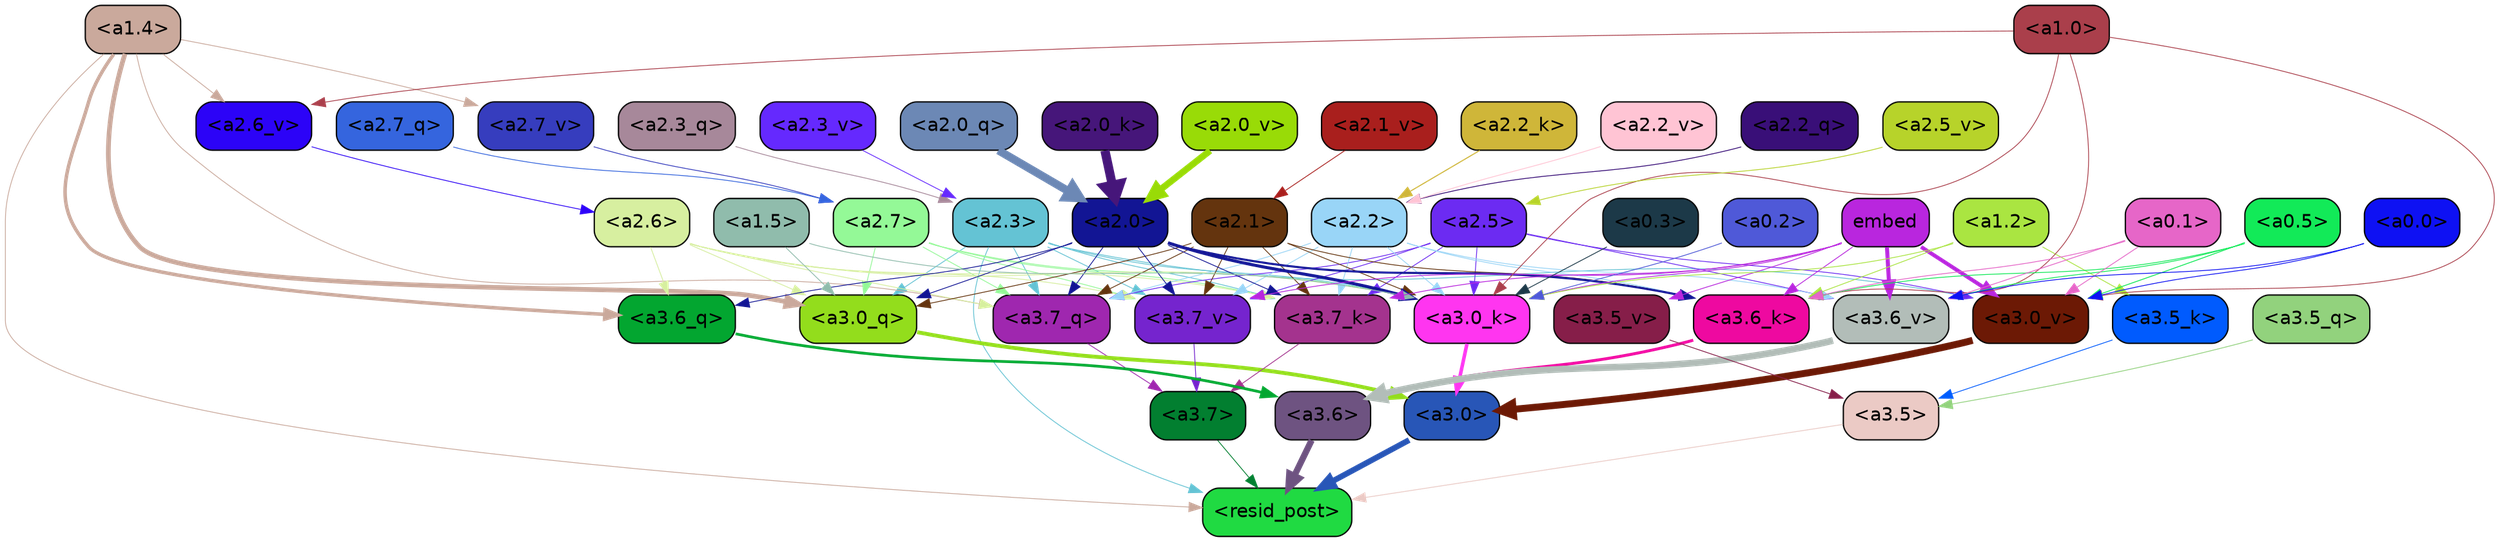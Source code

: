 strict digraph "" {
	graph [bgcolor=transparent,
		layout=dot,
		overlap=false,
		splines=true
	];
	"<a3.7>"	[color=black,
		fillcolor="#027f30",
		fontname=Helvetica,
		shape=box,
		style="filled, rounded"];
	"<resid_post>"	[color=black,
		fillcolor="#20da42",
		fontname=Helvetica,
		shape=box,
		style="filled, rounded"];
	"<a3.7>" -> "<resid_post>"	[color="#027f30",
		penwidth=0.6];
	"<a3.6>"	[color=black,
		fillcolor="#6e5381",
		fontname=Helvetica,
		shape=box,
		style="filled, rounded"];
	"<a3.6>" -> "<resid_post>"	[color="#6e5381",
		penwidth=4.6696330308914185];
	"<a3.5>"	[color=black,
		fillcolor="#ebcac5",
		fontname=Helvetica,
		shape=box,
		style="filled, rounded"];
	"<a3.5>" -> "<resid_post>"	[color="#ebcac5",
		penwidth=0.6];
	"<a3.0>"	[color=black,
		fillcolor="#2856b7",
		fontname=Helvetica,
		shape=box,
		style="filled, rounded"];
	"<a3.0>" -> "<resid_post>"	[color="#2856b7",
		penwidth=4.282557368278503];
	"<a2.3>"	[color=black,
		fillcolor="#64c3d4",
		fontname=Helvetica,
		shape=box,
		style="filled, rounded"];
	"<a2.3>" -> "<resid_post>"	[color="#64c3d4",
		penwidth=0.6];
	"<a3.7_q>"	[color=black,
		fillcolor="#9f27af",
		fontname=Helvetica,
		shape=box,
		style="filled, rounded"];
	"<a2.3>" -> "<a3.7_q>"	[color="#64c3d4",
		penwidth=0.6];
	"<a3.0_q>"	[color=black,
		fillcolor="#93dd1c",
		fontname=Helvetica,
		shape=box,
		style="filled, rounded"];
	"<a2.3>" -> "<a3.0_q>"	[color="#64c3d4",
		penwidth=0.6];
	"<a3.7_k>"	[color=black,
		fillcolor="#a4338e",
		fontname=Helvetica,
		shape=box,
		style="filled, rounded"];
	"<a2.3>" -> "<a3.7_k>"	[color="#64c3d4",
		penwidth=0.6];
	"<a3.0_k>"	[color=black,
		fillcolor="#ff35f0",
		fontname=Helvetica,
		shape=box,
		style="filled, rounded"];
	"<a2.3>" -> "<a3.0_k>"	[color="#64c3d4",
		penwidth=0.6];
	"<a3.7_v>"	[color=black,
		fillcolor="#7524ce",
		fontname=Helvetica,
		shape=box,
		style="filled, rounded"];
	"<a2.3>" -> "<a3.7_v>"	[color="#64c3d4",
		penwidth=0.6];
	"<a3.0_v>"	[color=black,
		fillcolor="#6c1905",
		fontname=Helvetica,
		shape=box,
		style="filled, rounded"];
	"<a2.3>" -> "<a3.0_v>"	[color="#64c3d4",
		penwidth=0.6];
	"<a1.4>"	[color=black,
		fillcolor="#caa99c",
		fontname=Helvetica,
		shape=box,
		style="filled, rounded"];
	"<a1.4>" -> "<resid_post>"	[color="#caa99c",
		penwidth=0.6];
	"<a1.4>" -> "<a3.7_q>"	[color="#caa99c",
		penwidth=0.6];
	"<a3.6_q>"	[color=black,
		fillcolor="#03a630",
		fontname=Helvetica,
		shape=box,
		style="filled, rounded"];
	"<a1.4>" -> "<a3.6_q>"	[color="#caa99c",
		penwidth=2.6073555648326874];
	"<a1.4>" -> "<a3.0_q>"	[color="#caa99c",
		penwidth=3.4971605762839317];
	"<a2.7_v>"	[color=black,
		fillcolor="#363dbe",
		fontname=Helvetica,
		shape=box,
		style="filled, rounded"];
	"<a1.4>" -> "<a2.7_v>"	[color="#caa99c",
		penwidth=0.6];
	"<a2.6_v>"	[color=black,
		fillcolor="#2c03f7",
		fontname=Helvetica,
		shape=box,
		style="filled, rounded"];
	"<a1.4>" -> "<a2.6_v>"	[color="#caa99c",
		penwidth=0.6];
	"<a3.7_q>" -> "<a3.7>"	[color="#9f27af",
		penwidth=0.6];
	"<a3.6_q>" -> "<a3.6>"	[color="#03a630",
		penwidth=2.03758105635643];
	"<a3.5_q>"	[color=black,
		fillcolor="#92d27d",
		fontname=Helvetica,
		shape=box,
		style="filled, rounded"];
	"<a3.5_q>" -> "<a3.5>"	[color="#92d27d",
		penwidth=0.6];
	"<a3.0_q>" -> "<a3.0>"	[color="#93dd1c",
		penwidth=2.8638100624084473];
	"<a3.7_k>" -> "<a3.7>"	[color="#a4338e",
		penwidth=0.6];
	"<a3.6_k>"	[color=black,
		fillcolor="#ee09a0",
		fontname=Helvetica,
		shape=box,
		style="filled, rounded"];
	"<a3.6_k>" -> "<a3.6>"	[color="#ee09a0",
		penwidth=2.174198240041733];
	"<a3.5_k>"	[color=black,
		fillcolor="#005bfe",
		fontname=Helvetica,
		shape=box,
		style="filled, rounded"];
	"<a3.5_k>" -> "<a3.5>"	[color="#005bfe",
		penwidth=0.6];
	"<a3.0_k>" -> "<a3.0>"	[color="#ff35f0",
		penwidth=2.6274144649505615];
	"<a3.7_v>" -> "<a3.7>"	[color="#7524ce",
		penwidth=0.6];
	"<a3.6_v>"	[color=black,
		fillcolor="#b2bdb8",
		fontname=Helvetica,
		shape=box,
		style="filled, rounded"];
	"<a3.6_v>" -> "<a3.6>"	[color="#b2bdb8",
		penwidth=5.002329230308533];
	"<a3.5_v>"	[color=black,
		fillcolor="#861e49",
		fontname=Helvetica,
		shape=box,
		style="filled, rounded"];
	"<a3.5_v>" -> "<a3.5>"	[color="#861e49",
		penwidth=0.6];
	"<a3.0_v>" -> "<a3.0>"	[color="#6c1905",
		penwidth=5.188832879066467];
	"<a2.7>"	[color=black,
		fillcolor="#94f997",
		fontname=Helvetica,
		shape=box,
		style="filled, rounded"];
	"<a2.7>" -> "<a3.7_q>"	[color="#94f997",
		penwidth=0.6];
	"<a2.7>" -> "<a3.0_q>"	[color="#94f997",
		penwidth=0.6];
	"<a2.7>" -> "<a3.7_k>"	[color="#94f997",
		penwidth=0.6];
	"<a2.7>" -> "<a3.0_k>"	[color="#94f997",
		penwidth=0.6];
	"<a2.7>" -> "<a3.7_v>"	[color="#94f997",
		penwidth=0.6];
	"<a2.6>"	[color=black,
		fillcolor="#d7efa0",
		fontname=Helvetica,
		shape=box,
		style="filled, rounded"];
	"<a2.6>" -> "<a3.7_q>"	[color="#d7efa0",
		penwidth=0.6];
	"<a2.6>" -> "<a3.6_q>"	[color="#d7efa0",
		penwidth=0.6];
	"<a2.6>" -> "<a3.0_q>"	[color="#d7efa0",
		penwidth=0.6];
	"<a2.6>" -> "<a3.7_k>"	[color="#d7efa0",
		penwidth=0.6];
	"<a2.6>" -> "<a3.0_k>"	[color="#d7efa0",
		penwidth=0.6];
	"<a2.6>" -> "<a3.7_v>"	[color="#d7efa0",
		penwidth=0.6];
	"<a2.5>"	[color=black,
		fillcolor="#6c2bf2",
		fontname=Helvetica,
		shape=box,
		style="filled, rounded"];
	"<a2.5>" -> "<a3.7_q>"	[color="#6c2bf2",
		penwidth=0.6];
	"<a2.5>" -> "<a3.7_k>"	[color="#6c2bf2",
		penwidth=0.6];
	"<a2.5>" -> "<a3.0_k>"	[color="#6c2bf2",
		penwidth=0.6];
	"<a2.5>" -> "<a3.7_v>"	[color="#6c2bf2",
		penwidth=0.6];
	"<a2.5>" -> "<a3.6_v>"	[color="#6c2bf2",
		penwidth=0.6];
	"<a2.5>" -> "<a3.0_v>"	[color="#6c2bf2",
		penwidth=0.6];
	"<a2.2>"	[color=black,
		fillcolor="#99d5f7",
		fontname=Helvetica,
		shape=box,
		style="filled, rounded"];
	"<a2.2>" -> "<a3.7_q>"	[color="#99d5f7",
		penwidth=0.6];
	"<a2.2>" -> "<a3.7_k>"	[color="#99d5f7",
		penwidth=0.6];
	"<a2.2>" -> "<a3.6_k>"	[color="#99d5f7",
		penwidth=0.6];
	"<a2.2>" -> "<a3.0_k>"	[color="#99d5f7",
		penwidth=0.6];
	"<a2.2>" -> "<a3.7_v>"	[color="#99d5f7",
		penwidth=0.6];
	"<a2.2>" -> "<a3.6_v>"	[color="#99d5f7",
		penwidth=0.6];
	"<a2.1>"	[color=black,
		fillcolor="#64340e",
		fontname=Helvetica,
		shape=box,
		style="filled, rounded"];
	"<a2.1>" -> "<a3.7_q>"	[color="#64340e",
		penwidth=0.6];
	"<a2.1>" -> "<a3.0_q>"	[color="#64340e",
		penwidth=0.6];
	"<a2.1>" -> "<a3.7_k>"	[color="#64340e",
		penwidth=0.6];
	"<a2.1>" -> "<a3.6_k>"	[color="#64340e",
		penwidth=0.6];
	"<a2.1>" -> "<a3.0_k>"	[color="#64340e",
		penwidth=0.6];
	"<a2.1>" -> "<a3.7_v>"	[color="#64340e",
		penwidth=0.6];
	"<a2.0>"	[color=black,
		fillcolor="#121594",
		fontname=Helvetica,
		shape=box,
		style="filled, rounded"];
	"<a2.0>" -> "<a3.7_q>"	[color="#121594",
		penwidth=0.6];
	"<a2.0>" -> "<a3.6_q>"	[color="#121594",
		penwidth=0.6];
	"<a2.0>" -> "<a3.0_q>"	[color="#121594",
		penwidth=0.6];
	"<a2.0>" -> "<a3.7_k>"	[color="#121594",
		penwidth=0.6];
	"<a2.0>" -> "<a3.6_k>"	[color="#121594",
		penwidth=1.5568191409111023];
	"<a2.0>" -> "<a3.0_k>"	[color="#121594",
		penwidth=2.270527422428131];
	"<a2.0>" -> "<a3.7_v>"	[color="#121594",
		penwidth=0.6];
	"<a1.5>"	[color=black,
		fillcolor="#90bcac",
		fontname=Helvetica,
		shape=box,
		style="filled, rounded"];
	"<a1.5>" -> "<a3.0_q>"	[color="#90bcac",
		penwidth=0.6];
	"<a1.5>" -> "<a3.0_k>"	[color="#90bcac",
		penwidth=0.6];
	embed	[color=black,
		fillcolor="#b926de",
		fontname=Helvetica,
		shape=box,
		style="filled, rounded"];
	embed -> "<a3.7_k>"	[color="#b926de",
		penwidth=0.6];
	embed -> "<a3.6_k>"	[color="#b926de",
		penwidth=0.6];
	embed -> "<a3.0_k>"	[color="#b926de",
		penwidth=0.6];
	embed -> "<a3.7_v>"	[color="#b926de",
		penwidth=0.6];
	embed -> "<a3.6_v>"	[color="#b926de",
		penwidth=2.9588699340820312];
	embed -> "<a3.5_v>"	[color="#b926de",
		penwidth=0.6];
	embed -> "<a3.0_v>"	[color="#b926de",
		penwidth=2.8686431646347046];
	"<a1.2>"	[color=black,
		fillcolor="#aae541",
		fontname=Helvetica,
		shape=box,
		style="filled, rounded"];
	"<a1.2>" -> "<a3.6_k>"	[color="#aae541",
		penwidth=0.6];
	"<a1.2>" -> "<a3.5_k>"	[color="#aae541",
		penwidth=0.6];
	"<a1.2>" -> "<a3.0_k>"	[color="#aae541",
		penwidth=0.6];
	"<a1.0>"	[color=black,
		fillcolor="#aa3f4b",
		fontname=Helvetica,
		shape=box,
		style="filled, rounded"];
	"<a1.0>" -> "<a3.6_k>"	[color="#aa3f4b",
		penwidth=0.6];
	"<a1.0>" -> "<a3.0_k>"	[color="#aa3f4b",
		penwidth=0.6];
	"<a1.0>" -> "<a3.0_v>"	[color="#aa3f4b",
		penwidth=0.6];
	"<a1.0>" -> "<a2.6_v>"	[color="#aa3f4b",
		penwidth=0.6];
	"<a0.5>"	[color=black,
		fillcolor="#12ea58",
		fontname=Helvetica,
		shape=box,
		style="filled, rounded"];
	"<a0.5>" -> "<a3.6_k>"	[color="#12ea58",
		penwidth=0.6];
	"<a0.5>" -> "<a3.6_v>"	[color="#12ea58",
		penwidth=0.6];
	"<a0.5>" -> "<a3.0_v>"	[color="#12ea58",
		penwidth=0.6421224474906921];
	"<a0.1>"	[color=black,
		fillcolor="#e666c8",
		fontname=Helvetica,
		shape=box,
		style="filled, rounded"];
	"<a0.1>" -> "<a3.6_k>"	[color="#e666c8",
		penwidth=0.6];
	"<a0.1>" -> "<a3.6_v>"	[color="#e666c8",
		penwidth=0.6];
	"<a0.1>" -> "<a3.0_v>"	[color="#e666c8",
		penwidth=0.6];
	"<a0.3>"	[color=black,
		fillcolor="#1c3948",
		fontname=Helvetica,
		shape=box,
		style="filled, rounded"];
	"<a0.3>" -> "<a3.0_k>"	[color="#1c3948",
		penwidth=0.6];
	"<a0.2>"	[color=black,
		fillcolor="#4f59d8",
		fontname=Helvetica,
		shape=box,
		style="filled, rounded"];
	"<a0.2>" -> "<a3.0_k>"	[color="#4f59d8",
		penwidth=0.6];
	"<a0.0>"	[color=black,
		fillcolor="#0e11f3",
		fontname=Helvetica,
		shape=box,
		style="filled, rounded"];
	"<a0.0>" -> "<a3.6_v>"	[color="#0e11f3",
		penwidth=0.6];
	"<a0.0>" -> "<a3.0_v>"	[color="#0e11f3",
		penwidth=0.6];
	"<a2.7_q>"	[color=black,
		fillcolor="#3565de",
		fontname=Helvetica,
		shape=box,
		style="filled, rounded"];
	"<a2.7_q>" -> "<a2.7>"	[color="#3565de",
		penwidth=0.6];
	"<a2.3_q>"	[color=black,
		fillcolor="#a7889a",
		fontname=Helvetica,
		shape=box,
		style="filled, rounded"];
	"<a2.3_q>" -> "<a2.3>"	[color="#a7889a",
		penwidth=0.6];
	"<a2.2_q>"	[color=black,
		fillcolor="#390f78",
		fontname=Helvetica,
		shape=box,
		style="filled, rounded"];
	"<a2.2_q>" -> "<a2.2>"	[color="#390f78",
		penwidth=0.6340763568878174];
	"<a2.0_q>"	[color=black,
		fillcolor="#6c88b5",
		fontname=Helvetica,
		shape=box,
		style="filled, rounded"];
	"<a2.0_q>" -> "<a2.0>"	[color="#6c88b5",
		penwidth=6.0160088539123535];
	"<a2.2_k>"	[color=black,
		fillcolor="#cfb639",
		fontname=Helvetica,
		shape=box,
		style="filled, rounded"];
	"<a2.2_k>" -> "<a2.2>"	[color="#cfb639",
		penwidth=0.7764816284179688];
	"<a2.0_k>"	[color=black,
		fillcolor="#46167a",
		fontname=Helvetica,
		shape=box,
		style="filled, rounded"];
	"<a2.0_k>" -> "<a2.0>"	[color="#46167a",
		penwidth=6.773025274276733];
	"<a2.7_v>" -> "<a2.7>"	[color="#363dbe",
		penwidth=0.6];
	"<a2.6_v>" -> "<a2.6>"	[color="#2c03f7",
		penwidth=0.6];
	"<a2.5_v>"	[color=black,
		fillcolor="#b7d32a",
		fontname=Helvetica,
		shape=box,
		style="filled, rounded"];
	"<a2.5_v>" -> "<a2.5>"	[color="#b7d32a",
		penwidth=0.6];
	"<a2.3_v>"	[color=black,
		fillcolor="#6529fe",
		fontname=Helvetica,
		shape=box,
		style="filled, rounded"];
	"<a2.3_v>" -> "<a2.3>"	[color="#6529fe",
		penwidth=0.6];
	"<a2.2_v>"	[color=black,
		fillcolor="#ffc4d4",
		fontname=Helvetica,
		shape=box,
		style="filled, rounded"];
	"<a2.2_v>" -> "<a2.2>"	[color="#ffc4d4",
		penwidth=0.6];
	"<a2.1_v>"	[color=black,
		fillcolor="#a91f1d",
		fontname=Helvetica,
		shape=box,
		style="filled, rounded"];
	"<a2.1_v>" -> "<a2.1>"	[color="#a91f1d",
		penwidth=0.6];
	"<a2.0_v>"	[color=black,
		fillcolor="#99db07",
		fontname=Helvetica,
		shape=box,
		style="filled, rounded"];
	"<a2.0_v>" -> "<a2.0>"	[color="#99db07",
		penwidth=4.906715989112854];
}
